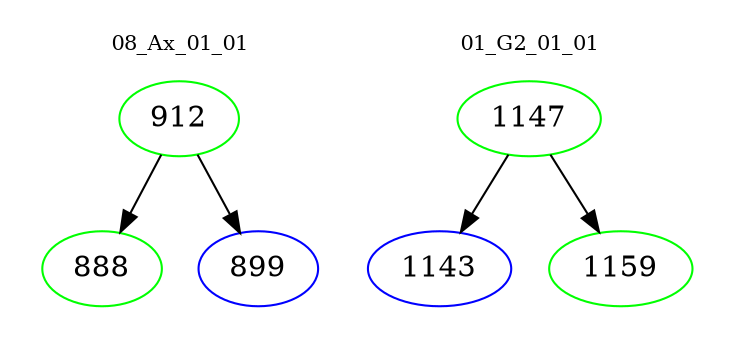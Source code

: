digraph{
subgraph cluster_0 {
color = white
label = "08_Ax_01_01";
fontsize=10;
T0_912 [label="912", color="green"]
T0_912 -> T0_888 [color="black"]
T0_888 [label="888", color="green"]
T0_912 -> T0_899 [color="black"]
T0_899 [label="899", color="blue"]
}
subgraph cluster_1 {
color = white
label = "01_G2_01_01";
fontsize=10;
T1_1147 [label="1147", color="green"]
T1_1147 -> T1_1143 [color="black"]
T1_1143 [label="1143", color="blue"]
T1_1147 -> T1_1159 [color="black"]
T1_1159 [label="1159", color="green"]
}
}
